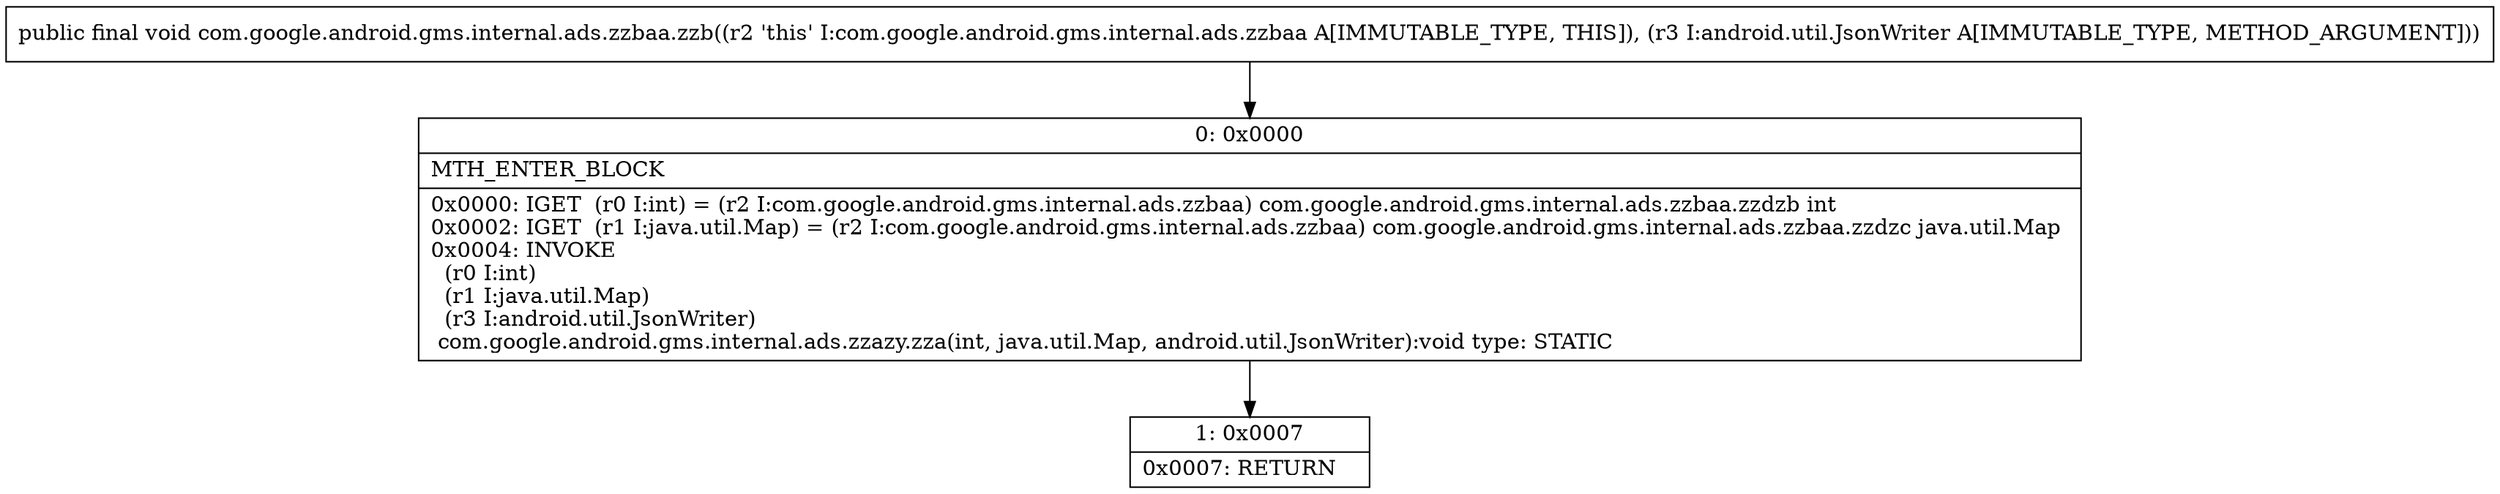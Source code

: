 digraph "CFG forcom.google.android.gms.internal.ads.zzbaa.zzb(Landroid\/util\/JsonWriter;)V" {
Node_0 [shape=record,label="{0\:\ 0x0000|MTH_ENTER_BLOCK\l|0x0000: IGET  (r0 I:int) = (r2 I:com.google.android.gms.internal.ads.zzbaa) com.google.android.gms.internal.ads.zzbaa.zzdzb int \l0x0002: IGET  (r1 I:java.util.Map) = (r2 I:com.google.android.gms.internal.ads.zzbaa) com.google.android.gms.internal.ads.zzbaa.zzdzc java.util.Map \l0x0004: INVOKE  \l  (r0 I:int)\l  (r1 I:java.util.Map)\l  (r3 I:android.util.JsonWriter)\l com.google.android.gms.internal.ads.zzazy.zza(int, java.util.Map, android.util.JsonWriter):void type: STATIC \l}"];
Node_1 [shape=record,label="{1\:\ 0x0007|0x0007: RETURN   \l}"];
MethodNode[shape=record,label="{public final void com.google.android.gms.internal.ads.zzbaa.zzb((r2 'this' I:com.google.android.gms.internal.ads.zzbaa A[IMMUTABLE_TYPE, THIS]), (r3 I:android.util.JsonWriter A[IMMUTABLE_TYPE, METHOD_ARGUMENT])) }"];
MethodNode -> Node_0;
Node_0 -> Node_1;
}

